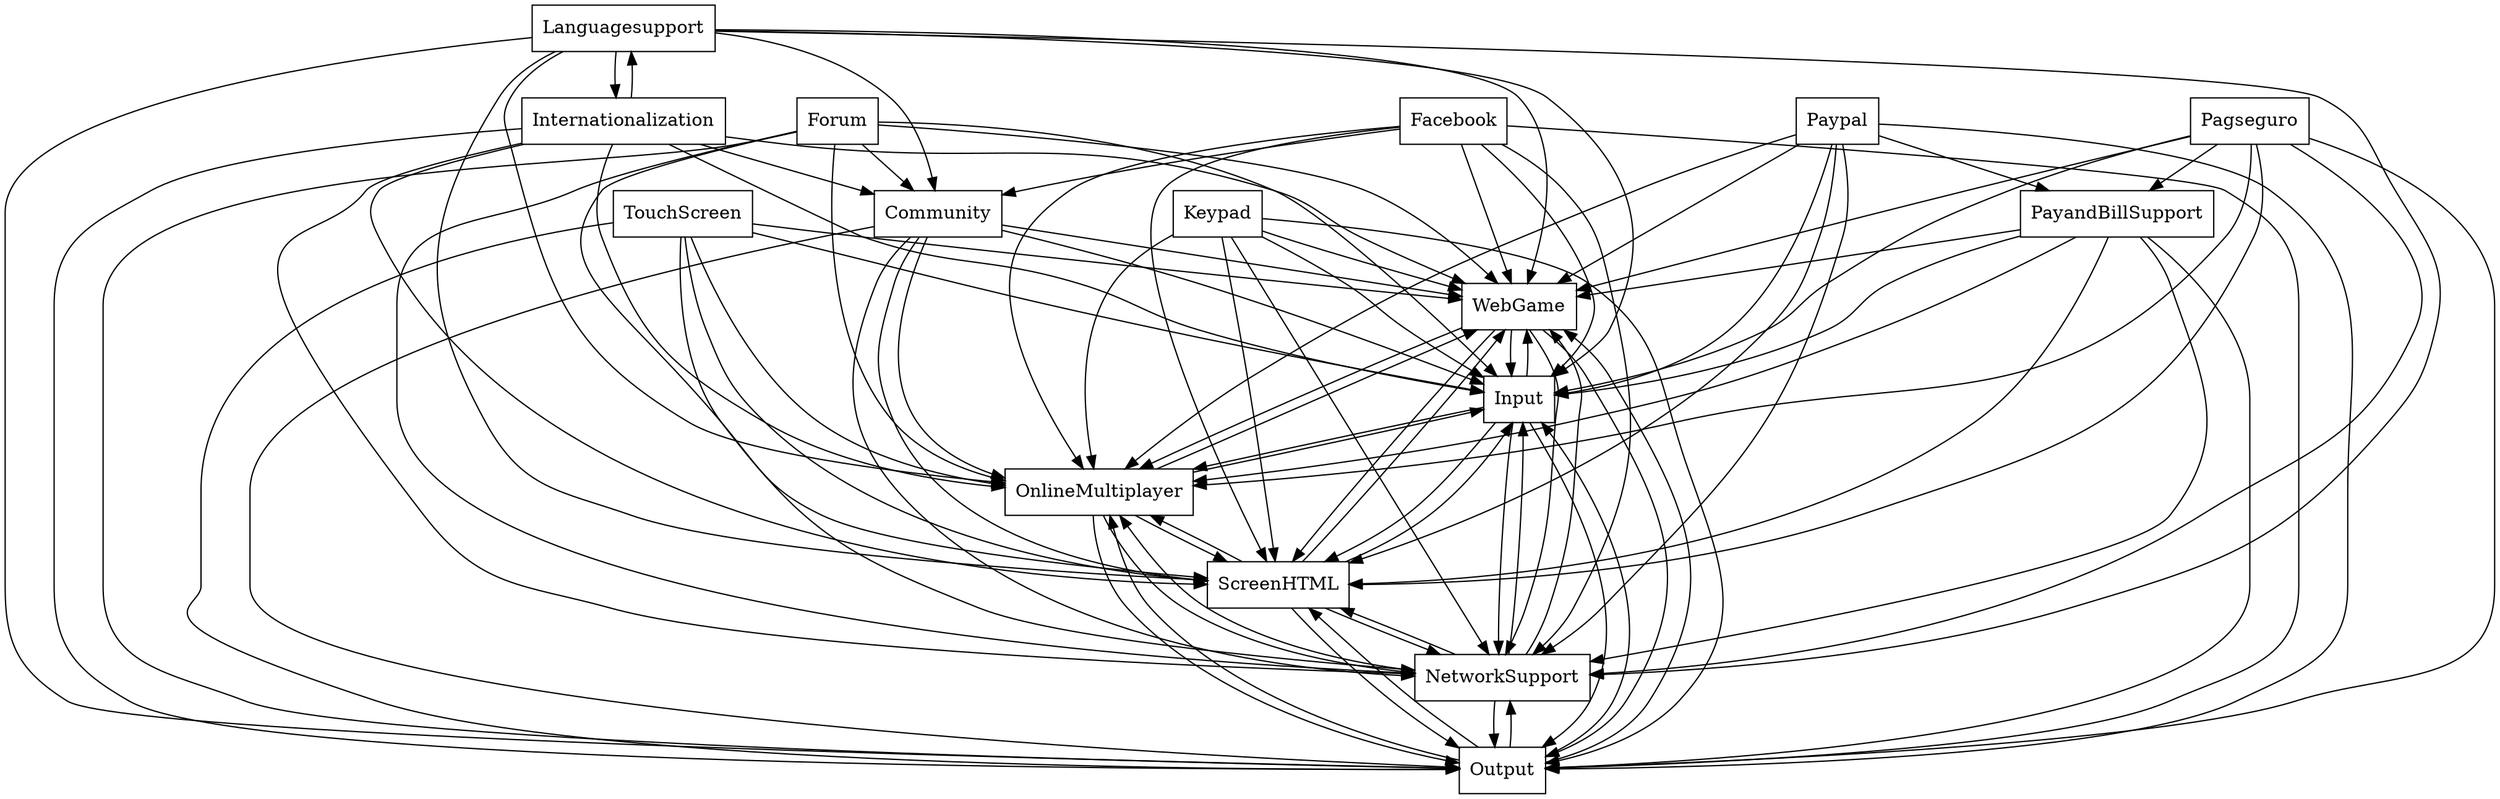 digraph{
graph [rankdir=TB];
node [shape=box];
edge [arrowhead=normal];
0[label="Community",]
1[label="WebGame",]
2[label="Input",]
3[label="Forum",]
4[label="TouchScreen",]
5[label="Output",]
6[label="Languagesupport",]
7[label="Facebook",]
8[label="Pagseguro",]
9[label="Paypal",]
10[label="Internationalization",]
11[label="Keypad",]
12[label="PayandBillSupport",]
13[label="NetworkSupport",]
14[label="ScreenHTML",]
15[label="OnlineMultiplayer",]
0->1[label="",]
0->2[label="",]
0->5[label="",]
0->13[label="",]
0->14[label="",]
0->15[label="",]
1->2[label="",]
1->5[label="",]
1->13[label="",]
1->14[label="",]
1->15[label="",]
2->1[label="",]
2->5[label="",]
2->13[label="",]
2->14[label="",]
2->15[label="",]
3->0[label="",]
3->1[label="",]
3->2[label="",]
3->5[label="",]
3->13[label="",]
3->14[label="",]
3->15[label="",]
4->1[label="",]
4->2[label="",]
4->5[label="",]
4->13[label="",]
4->14[label="",]
4->15[label="",]
5->1[label="",]
5->2[label="",]
5->13[label="",]
5->14[label="",]
5->15[label="",]
6->0[label="",]
6->1[label="",]
6->2[label="",]
6->5[label="",]
6->10[label="",]
6->13[label="",]
6->14[label="",]
6->15[label="",]
7->0[label="",]
7->1[label="",]
7->2[label="",]
7->5[label="",]
7->13[label="",]
7->14[label="",]
7->15[label="",]
8->1[label="",]
8->2[label="",]
8->5[label="",]
8->12[label="",]
8->13[label="",]
8->14[label="",]
8->15[label="",]
9->1[label="",]
9->2[label="",]
9->5[label="",]
9->12[label="",]
9->13[label="",]
9->14[label="",]
9->15[label="",]
10->0[label="",]
10->1[label="",]
10->2[label="",]
10->5[label="",]
10->6[label="",]
10->13[label="",]
10->14[label="",]
10->15[label="",]
11->1[label="",]
11->2[label="",]
11->5[label="",]
11->13[label="",]
11->14[label="",]
11->15[label="",]
12->1[label="",]
12->2[label="",]
12->5[label="",]
12->13[label="",]
12->14[label="",]
12->15[label="",]
13->1[label="",]
13->2[label="",]
13->5[label="",]
13->14[label="",]
13->15[label="",]
14->1[label="",]
14->2[label="",]
14->5[label="",]
14->13[label="",]
14->15[label="",]
15->1[label="",]
15->2[label="",]
15->5[label="",]
15->13[label="",]
15->14[label="",]
}
